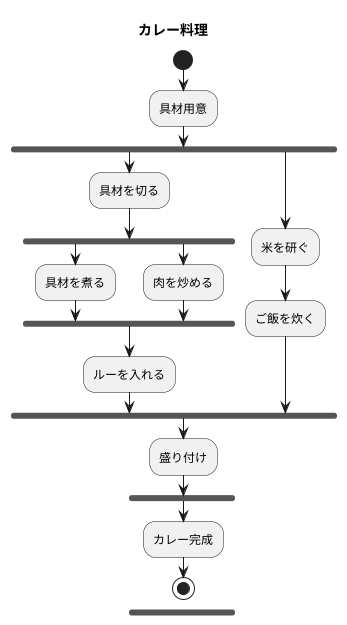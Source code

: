 @startuml 
title カレー料理
start
:具材用意;
fork
:具材を切る;
fork
:具材を煮る;
fork again
:肉を炒める;
end fork
:ルーを入れる;


fork again
:米を研ぐ;
:ご飯を炊く;
end fork
:盛り付け;
fork
:カレー完成;
stop
@enduml